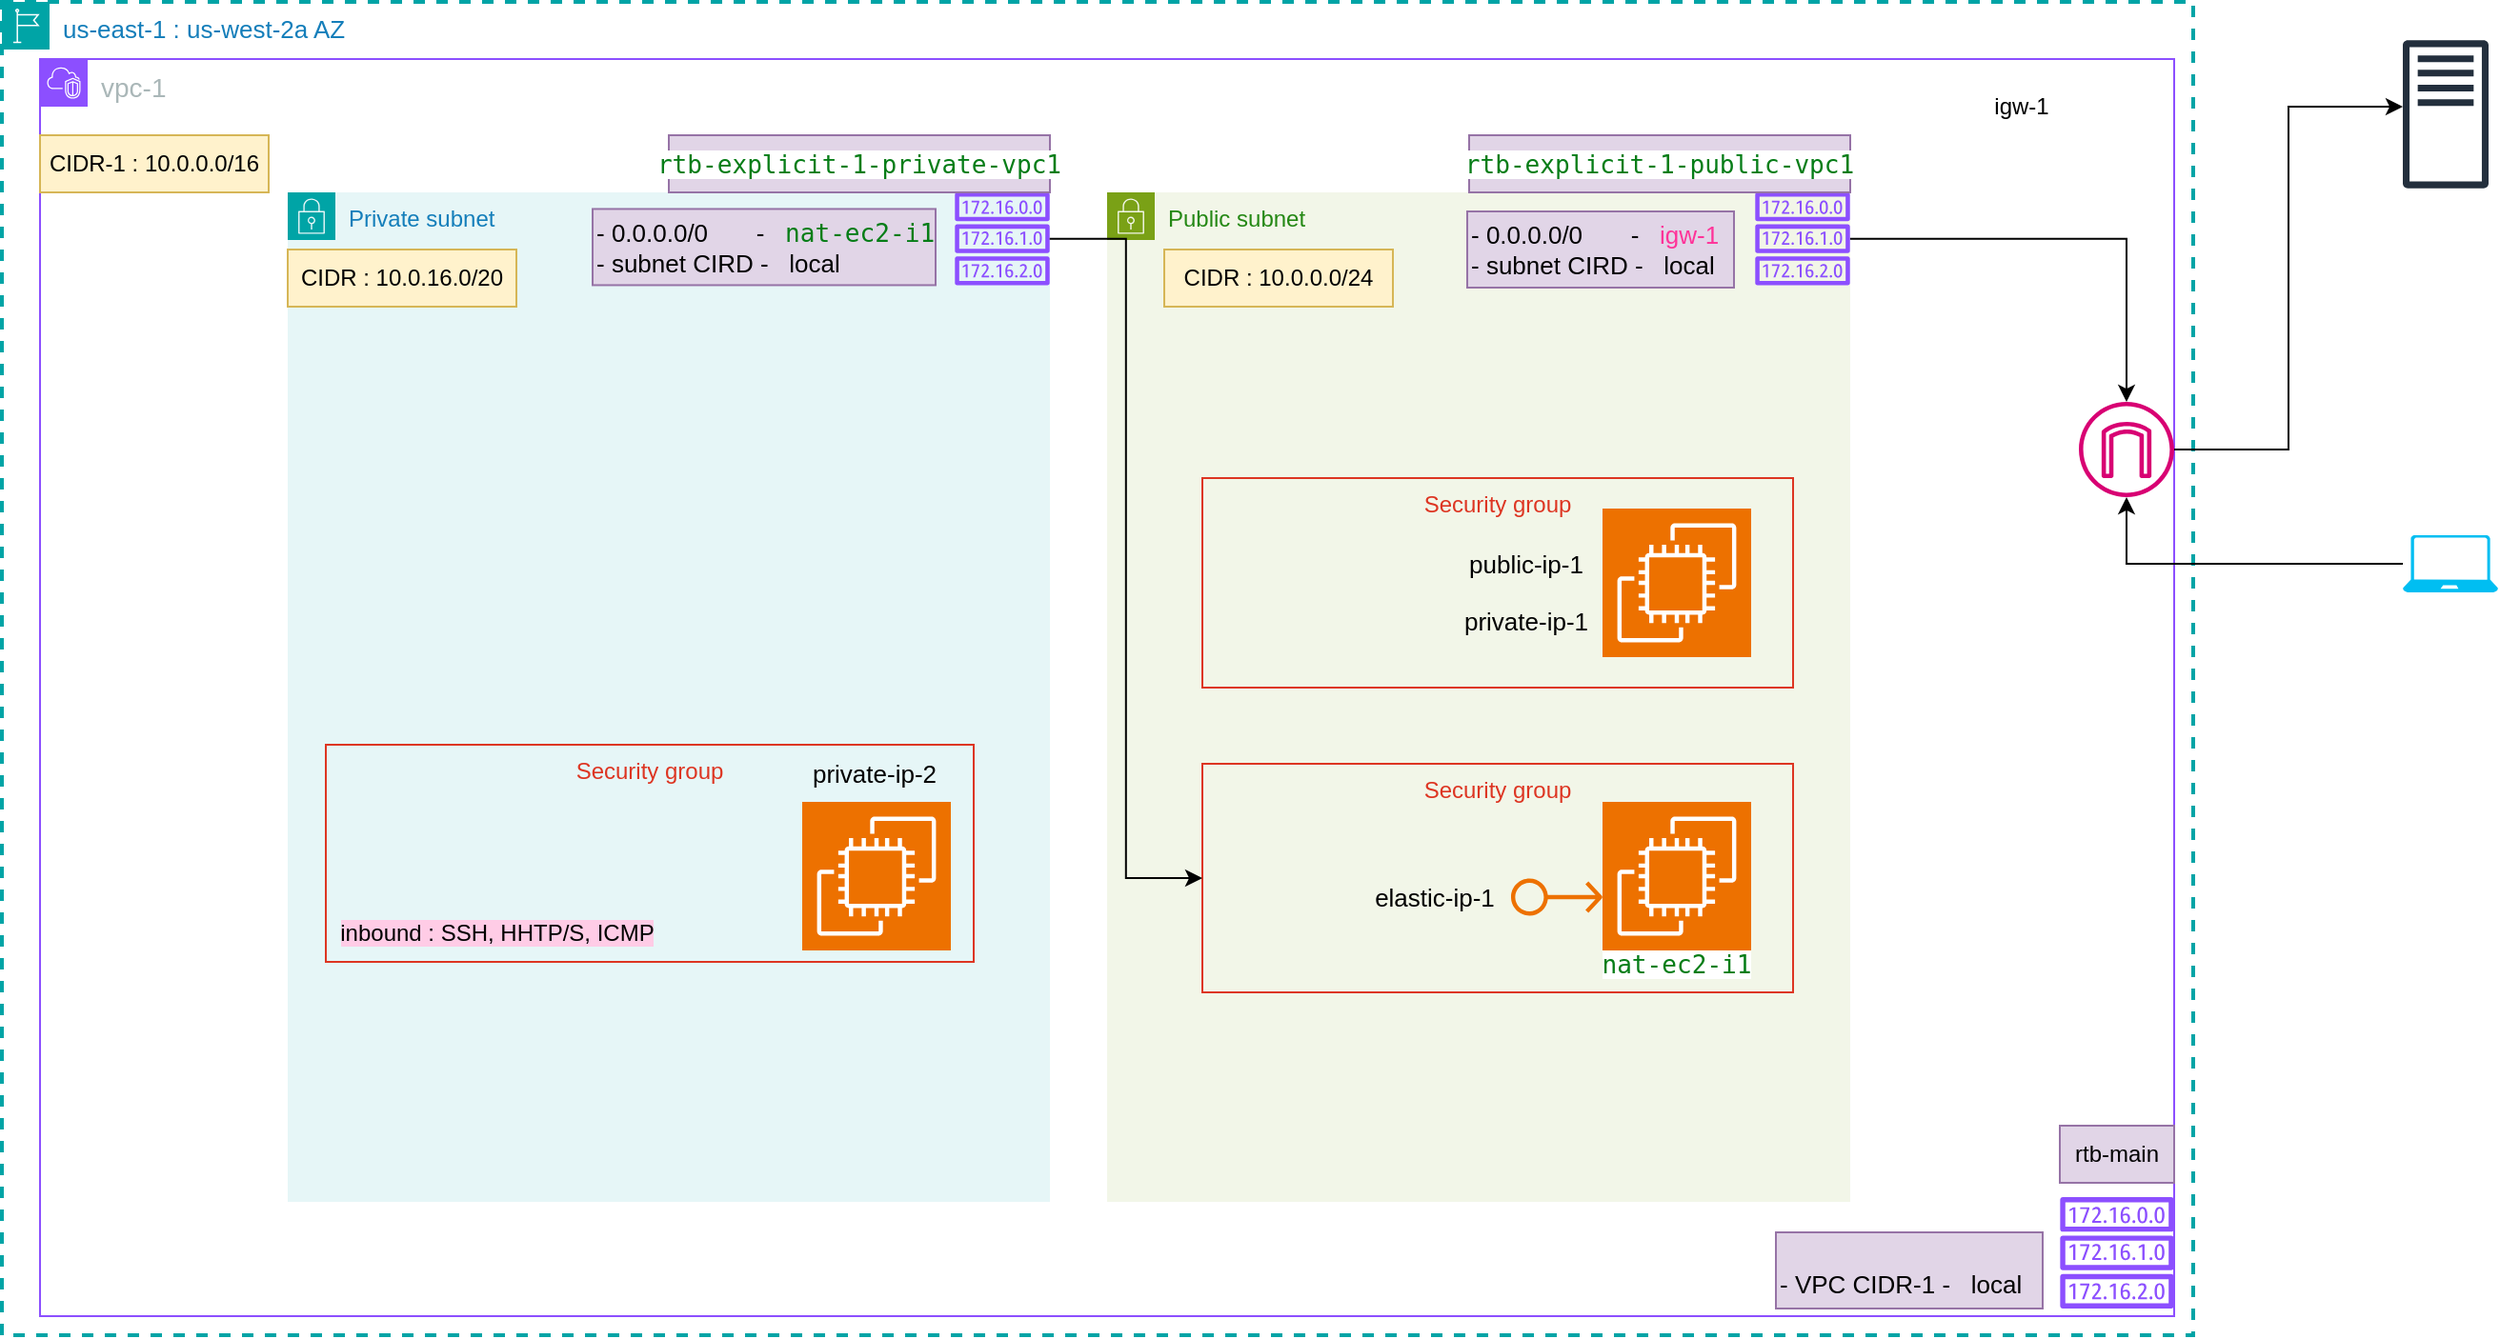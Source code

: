 <mxfile version="24.6.5" type="github">
  <diagram name="Page-1" id="A67y_53Xcb9LvcjBFK2e">
    <mxGraphModel dx="2368" dy="1968" grid="1" gridSize="10" guides="1" tooltips="1" connect="1" arrows="1" fold="1" page="1" pageScale="1" pageWidth="850" pageHeight="1100" math="0" shadow="0">
      <root>
        <mxCell id="0" />
        <mxCell id="1" parent="0" />
        <mxCell id="3wQzCLE45Nl8WPakzI7t-23" value="&lt;font style=&quot;font-size: 14px;&quot;&gt;vpc-1&lt;/font&gt;" style="points=[[0,0],[0.25,0],[0.5,0],[0.75,0],[1,0],[1,0.25],[1,0.5],[1,0.75],[1,1],[0.75,1],[0.5,1],[0.25,1],[0,1],[0,0.75],[0,0.5],[0,0.25]];outlineConnect=0;gradientColor=none;html=1;whiteSpace=wrap;fontSize=12;fontStyle=0;container=1;pointerEvents=0;collapsible=0;recursiveResize=0;shape=mxgraph.aws4.group;grIcon=mxgraph.aws4.group_vpc2;strokeColor=#8C4FFF;fillColor=none;verticalAlign=top;align=left;spacingLeft=30;fontColor=#AAB7B8;dashed=0;" vertex="1" parent="1">
          <mxGeometry x="-120" y="-100" width="1120" height="660" as="geometry" />
        </mxCell>
        <mxCell id="3wQzCLE45Nl8WPakzI7t-1" value="&lt;font style=&quot;font-size: 13px;&quot;&gt;us-east-1 : us-west-2a AZ&lt;/font&gt;" style="points=[[0,0],[0.25,0],[0.5,0],[0.75,0],[1,0],[1,0.25],[1,0.5],[1,0.75],[1,1],[0.75,1],[0.5,1],[0.25,1],[0,1],[0,0.75],[0,0.5],[0,0.25]];outlineConnect=0;gradientColor=none;html=1;whiteSpace=wrap;fontSize=12;fontStyle=0;container=1;pointerEvents=0;collapsible=0;recursiveResize=0;shape=mxgraph.aws4.group;grIcon=mxgraph.aws4.group_region;strokeColor=#00A4A6;fillColor=none;verticalAlign=top;align=left;spacingLeft=30;fontColor=#147EBA;dashed=1;strokeWidth=2;" vertex="1" parent="1">
          <mxGeometry x="-140" y="-130" width="1150" height="700" as="geometry" />
        </mxCell>
        <mxCell id="3wQzCLE45Nl8WPakzI7t-5" value="Private subnet" style="points=[[0,0],[0.25,0],[0.5,0],[0.75,0],[1,0],[1,0.25],[1,0.5],[1,0.75],[1,1],[0.75,1],[0.5,1],[0.25,1],[0,1],[0,0.75],[0,0.5],[0,0.25]];outlineConnect=0;gradientColor=none;html=1;whiteSpace=wrap;fontSize=12;fontStyle=0;container=1;pointerEvents=0;collapsible=0;recursiveResize=0;shape=mxgraph.aws4.group;grIcon=mxgraph.aws4.group_security_group;grStroke=0;strokeColor=#00A4A6;fillColor=#E6F6F7;verticalAlign=top;align=left;spacingLeft=30;fontColor=#147EBA;dashed=0;" vertex="1" parent="3wQzCLE45Nl8WPakzI7t-1">
          <mxGeometry x="150" y="100" width="400" height="530" as="geometry" />
        </mxCell>
        <mxCell id="3wQzCLE45Nl8WPakzI7t-17" value="" style="sketch=0;outlineConnect=0;fontColor=#232F3E;gradientColor=none;fillColor=#8C4FFF;strokeColor=none;dashed=0;verticalLabelPosition=bottom;verticalAlign=top;align=center;html=1;fontSize=12;fontStyle=0;aspect=fixed;pointerEvents=1;shape=mxgraph.aws4.route_table;" vertex="1" parent="3wQzCLE45Nl8WPakzI7t-5">
          <mxGeometry x="350" width="50" height="48.72" as="geometry" />
        </mxCell>
        <mxCell id="3wQzCLE45Nl8WPakzI7t-68" value="CIDR : 10.0.16.0/20" style="text;html=1;align=center;verticalAlign=middle;whiteSpace=wrap;rounded=0;fillColor=#fff2cc;strokeColor=#d6b656;" vertex="1" parent="3wQzCLE45Nl8WPakzI7t-5">
          <mxGeometry y="30" width="120" height="30" as="geometry" />
        </mxCell>
        <mxCell id="3wQzCLE45Nl8WPakzI7t-70" value="&lt;font style=&quot;font-size: 13px;&quot;&gt;- 0.0.0.0/0&amp;nbsp; &amp;nbsp; &amp;nbsp; &amp;nbsp;-&amp;nbsp; &amp;nbsp;&lt;/font&gt;&lt;span style=&quot;color: rgb(6, 125, 23); font-family: &amp;quot;JetBrains Mono&amp;quot;, monospace; font-size: 9.8pt; text-align: center; background-color: initial;&quot;&gt;nat-ec2-i1&lt;/span&gt;&lt;div style=&quot;font-size: 13px;&quot;&gt;&lt;font style=&quot;font-size: 13px;&quot;&gt;- subnet CIRD -&amp;nbsp; &amp;nbsp;local&lt;/font&gt;&lt;/div&gt;" style="text;html=1;align=left;verticalAlign=middle;whiteSpace=wrap;rounded=0;fillColor=#e1d5e7;strokeColor=#9673a6;" vertex="1" parent="3wQzCLE45Nl8WPakzI7t-5">
          <mxGeometry x="160" y="8.72" width="180" height="40" as="geometry" />
        </mxCell>
        <mxCell id="3wQzCLE45Nl8WPakzI7t-6" value="Public subnet" style="points=[[0,0],[0.25,0],[0.5,0],[0.75,0],[1,0],[1,0.25],[1,0.5],[1,0.75],[1,1],[0.75,1],[0.5,1],[0.25,1],[0,1],[0,0.75],[0,0.5],[0,0.25]];outlineConnect=0;gradientColor=none;html=1;whiteSpace=wrap;fontSize=12;fontStyle=0;container=1;pointerEvents=0;collapsible=0;recursiveResize=0;shape=mxgraph.aws4.group;grIcon=mxgraph.aws4.group_security_group;grStroke=0;strokeColor=#7AA116;fillColor=#F2F6E8;verticalAlign=top;align=left;spacingLeft=30;fontColor=#248814;dashed=0;" vertex="1" parent="3wQzCLE45Nl8WPakzI7t-1">
          <mxGeometry x="580" y="100" width="390" height="530" as="geometry" />
        </mxCell>
        <mxCell id="3wQzCLE45Nl8WPakzI7t-14" value="Security group" style="fillColor=none;strokeColor=#DD3522;verticalAlign=top;fontStyle=0;fontColor=#DD3522;whiteSpace=wrap;html=1;" vertex="1" parent="3wQzCLE45Nl8WPakzI7t-6">
          <mxGeometry x="50" y="300" width="310" height="120" as="geometry" />
        </mxCell>
        <mxCell id="3wQzCLE45Nl8WPakzI7t-20" value="" style="sketch=0;points=[[0,0,0],[0.25,0,0],[0.5,0,0],[0.75,0,0],[1,0,0],[0,1,0],[0.25,1,0],[0.5,1,0],[0.75,1,0],[1,1,0],[0,0.25,0],[0,0.5,0],[0,0.75,0],[1,0.25,0],[1,0.5,0],[1,0.75,0]];outlineConnect=0;fontColor=#232F3E;fillColor=#ED7100;strokeColor=#ffffff;dashed=0;verticalLabelPosition=bottom;verticalAlign=top;align=center;html=1;fontSize=12;fontStyle=0;aspect=fixed;shape=mxgraph.aws4.resourceIcon;resIcon=mxgraph.aws4.ec2;" vertex="1" parent="3wQzCLE45Nl8WPakzI7t-6">
          <mxGeometry x="260" y="320" width="78" height="78" as="geometry" />
        </mxCell>
        <mxCell id="3wQzCLE45Nl8WPakzI7t-21" value="" style="sketch=0;outlineConnect=0;fontColor=#232F3E;gradientColor=none;fillColor=#ED7100;strokeColor=none;dashed=0;verticalLabelPosition=bottom;verticalAlign=top;align=center;html=1;fontSize=12;fontStyle=0;aspect=fixed;pointerEvents=1;shape=mxgraph.aws4.elastic_ip_address;" vertex="1" parent="3wQzCLE45Nl8WPakzI7t-6">
          <mxGeometry x="212" y="360" width="48" height="20" as="geometry" />
        </mxCell>
        <mxCell id="3wQzCLE45Nl8WPakzI7t-13" value="Security group" style="fillColor=none;strokeColor=#DD3522;verticalAlign=top;fontStyle=0;fontColor=#DD3522;whiteSpace=wrap;html=1;" vertex="1" parent="3wQzCLE45Nl8WPakzI7t-6">
          <mxGeometry x="50" y="150" width="310" height="110" as="geometry" />
        </mxCell>
        <mxCell id="3wQzCLE45Nl8WPakzI7t-19" value="" style="sketch=0;points=[[0,0,0],[0.25,0,0],[0.5,0,0],[0.75,0,0],[1,0,0],[0,1,0],[0.25,1,0],[0.5,1,0],[0.75,1,0],[1,1,0],[0,0.25,0],[0,0.5,0],[0,0.75,0],[1,0.25,0],[1,0.5,0],[1,0.75,0]];outlineConnect=0;fontColor=#232F3E;fillColor=#ED7100;strokeColor=#ffffff;dashed=0;verticalLabelPosition=bottom;verticalAlign=top;align=center;html=1;fontSize=12;fontStyle=0;aspect=fixed;shape=mxgraph.aws4.resourceIcon;resIcon=mxgraph.aws4.ec2;" vertex="1" parent="3wQzCLE45Nl8WPakzI7t-6">
          <mxGeometry x="260" y="166" width="78" height="78" as="geometry" />
        </mxCell>
        <mxCell id="3wQzCLE45Nl8WPakzI7t-28" value="&lt;div style=&quot;background-color:#ffffff;color:#080808&quot;&gt;&lt;pre style=&quot;font-family:&#39;JetBrains Mono&#39;,monospace;font-size:9.8pt;&quot;&gt;&lt;span style=&quot;color:#067d17;&quot;&gt;nat-ec2-i1&lt;/span&gt;&lt;/pre&gt;&lt;/div&gt;" style="text;html=1;align=center;verticalAlign=middle;whiteSpace=wrap;rounded=0;" vertex="1" parent="3wQzCLE45Nl8WPakzI7t-6">
          <mxGeometry x="269" y="390" width="60" height="30" as="geometry" />
        </mxCell>
        <mxCell id="3wQzCLE45Nl8WPakzI7t-29" value="&lt;font style=&quot;font-size: 13px;&quot;&gt;elastic-ip-1&lt;/font&gt;" style="text;html=1;align=center;verticalAlign=middle;whiteSpace=wrap;rounded=0;" vertex="1" parent="3wQzCLE45Nl8WPakzI7t-6">
          <mxGeometry x="132" y="355" width="80" height="30" as="geometry" />
        </mxCell>
        <mxCell id="3wQzCLE45Nl8WPakzI7t-31" value="&lt;font style=&quot;font-size: 13px;&quot;&gt;public-ip-1&lt;/font&gt;" style="text;html=1;align=center;verticalAlign=middle;whiteSpace=wrap;rounded=0;" vertex="1" parent="3wQzCLE45Nl8WPakzI7t-6">
          <mxGeometry x="180" y="180" width="80" height="30" as="geometry" />
        </mxCell>
        <mxCell id="3wQzCLE45Nl8WPakzI7t-32" value="&lt;font style=&quot;font-size: 13px;&quot;&gt;private-ip-1&lt;/font&gt;" style="text;html=1;align=center;verticalAlign=middle;whiteSpace=wrap;rounded=0;" vertex="1" parent="3wQzCLE45Nl8WPakzI7t-6">
          <mxGeometry x="180" y="210" width="80" height="30" as="geometry" />
        </mxCell>
        <mxCell id="3wQzCLE45Nl8WPakzI7t-69" value="CIDR : 10.0.0.0/24" style="text;html=1;align=center;verticalAlign=middle;whiteSpace=wrap;rounded=0;fillColor=#fff2cc;strokeColor=#d6b656;" vertex="1" parent="3wQzCLE45Nl8WPakzI7t-6">
          <mxGeometry x="30" y="30" width="120" height="30" as="geometry" />
        </mxCell>
        <mxCell id="3wQzCLE45Nl8WPakzI7t-39" value="&lt;font style=&quot;font-size: 13px;&quot;&gt;- 0.0.0.0/0&amp;nbsp; &amp;nbsp; &amp;nbsp; &amp;nbsp;-&amp;nbsp; &amp;nbsp;&lt;font color=&quot;#ff3399&quot;&gt;igw-1&lt;/font&gt;&lt;/font&gt;&lt;div style=&quot;font-size: 13px;&quot;&gt;&lt;font style=&quot;font-size: 13px;&quot;&gt;- subnet CIRD -&amp;nbsp; &amp;nbsp;local&lt;/font&gt;&lt;/div&gt;" style="text;html=1;align=left;verticalAlign=middle;whiteSpace=wrap;rounded=0;fillColor=#e1d5e7;strokeColor=#9673a6;" vertex="1" parent="3wQzCLE45Nl8WPakzI7t-6">
          <mxGeometry x="189" y="10" width="140" height="40" as="geometry" />
        </mxCell>
        <mxCell id="3wQzCLE45Nl8WPakzI7t-24" style="edgeStyle=orthogonalEdgeStyle;rounded=0;orthogonalLoop=1;jettySize=auto;html=1;" edge="1" parent="3wQzCLE45Nl8WPakzI7t-1" source="3wQzCLE45Nl8WPakzI7t-16" target="3wQzCLE45Nl8WPakzI7t-22">
          <mxGeometry relative="1" as="geometry" />
        </mxCell>
        <mxCell id="3wQzCLE45Nl8WPakzI7t-16" value="" style="sketch=0;outlineConnect=0;fontColor=#232F3E;gradientColor=none;fillColor=#8C4FFF;strokeColor=none;dashed=0;verticalLabelPosition=bottom;verticalAlign=top;align=center;html=1;fontSize=12;fontStyle=0;aspect=fixed;pointerEvents=1;shape=mxgraph.aws4.route_table;" vertex="1" parent="3wQzCLE45Nl8WPakzI7t-1">
          <mxGeometry x="920" y="100" width="50" height="48.72" as="geometry" />
        </mxCell>
        <mxCell id="3wQzCLE45Nl8WPakzI7t-10" value="Security group" style="fillColor=none;strokeColor=#DD3522;verticalAlign=top;fontStyle=0;fontColor=#DD3522;whiteSpace=wrap;html=1;" vertex="1" parent="3wQzCLE45Nl8WPakzI7t-1">
          <mxGeometry x="170" y="390" width="340" height="114" as="geometry" />
        </mxCell>
        <mxCell id="3wQzCLE45Nl8WPakzI7t-18" value="" style="sketch=0;points=[[0,0,0],[0.25,0,0],[0.5,0,0],[0.75,0,0],[1,0,0],[0,1,0],[0.25,1,0],[0.5,1,0],[0.75,1,0],[1,1,0],[0,0.25,0],[0,0.5,0],[0,0.75,0],[1,0.25,0],[1,0.5,0],[1,0.75,0]];outlineConnect=0;fontColor=#232F3E;fillColor=#ED7100;strokeColor=#ffffff;dashed=0;verticalLabelPosition=bottom;verticalAlign=top;align=center;html=1;fontSize=12;fontStyle=0;aspect=fixed;shape=mxgraph.aws4.resourceIcon;resIcon=mxgraph.aws4.ec2;" vertex="1" parent="3wQzCLE45Nl8WPakzI7t-1">
          <mxGeometry x="420" y="420" width="78" height="78" as="geometry" />
        </mxCell>
        <mxCell id="3wQzCLE45Nl8WPakzI7t-22" value="" style="sketch=0;outlineConnect=0;fillColor=#d80073;strokeColor=#A50040;dashed=0;verticalLabelPosition=bottom;verticalAlign=top;align=center;html=1;fontSize=12;fontStyle=0;aspect=fixed;pointerEvents=1;shape=mxgraph.aws4.internet_gateway;fontColor=#ffffff;" vertex="1" parent="3wQzCLE45Nl8WPakzI7t-1">
          <mxGeometry x="1090" y="210" width="50" height="50" as="geometry" />
        </mxCell>
        <mxCell id="3wQzCLE45Nl8WPakzI7t-27" style="edgeStyle=orthogonalEdgeStyle;rounded=0;orthogonalLoop=1;jettySize=auto;html=1;entryX=0;entryY=0.5;entryDx=0;entryDy=0;" edge="1" parent="3wQzCLE45Nl8WPakzI7t-1" source="3wQzCLE45Nl8WPakzI7t-17" target="3wQzCLE45Nl8WPakzI7t-14">
          <mxGeometry relative="1" as="geometry" />
        </mxCell>
        <mxCell id="3wQzCLE45Nl8WPakzI7t-33" value="&lt;font style=&quot;font-size: 13px;&quot;&gt;private-ip-2&lt;/font&gt;" style="text;html=1;align=center;verticalAlign=middle;whiteSpace=wrap;rounded=0;" vertex="1" parent="3wQzCLE45Nl8WPakzI7t-1">
          <mxGeometry x="418" y="390" width="80" height="30" as="geometry" />
        </mxCell>
        <mxCell id="3wQzCLE45Nl8WPakzI7t-34" value="" style="sketch=0;outlineConnect=0;fontColor=#232F3E;gradientColor=none;fillColor=#8C4FFF;strokeColor=none;dashed=0;verticalLabelPosition=bottom;verticalAlign=top;align=center;html=1;fontSize=12;fontStyle=0;aspect=fixed;pointerEvents=1;shape=mxgraph.aws4.route_table;" vertex="1" parent="3wQzCLE45Nl8WPakzI7t-1">
          <mxGeometry x="1080" y="627.54" width="60" height="58.46" as="geometry" />
        </mxCell>
        <mxCell id="3wQzCLE45Nl8WPakzI7t-35" value="rtb-main" style="text;html=1;align=center;verticalAlign=middle;whiteSpace=wrap;rounded=0;fillColor=#e1d5e7;strokeColor=#9673a6;" vertex="1" parent="3wQzCLE45Nl8WPakzI7t-1">
          <mxGeometry x="1080" y="590" width="60" height="30" as="geometry" />
        </mxCell>
        <mxCell id="3wQzCLE45Nl8WPakzI7t-38" value="igw-1" style="text;html=1;align=center;verticalAlign=middle;whiteSpace=wrap;rounded=0;" vertex="1" parent="3wQzCLE45Nl8WPakzI7t-1">
          <mxGeometry x="1030" y="40" width="60" height="30" as="geometry" />
        </mxCell>
        <mxCell id="3wQzCLE45Nl8WPakzI7t-30" value="&lt;span style=&quot;background-color: rgb(255, 204, 230);&quot;&gt;inbound : SSH, HHTP/S, ICMP&lt;/span&gt;" style="text;html=1;align=center;verticalAlign=middle;whiteSpace=wrap;rounded=0;" vertex="1" parent="3wQzCLE45Nl8WPakzI7t-1">
          <mxGeometry x="170" y="474" width="180" height="30" as="geometry" />
        </mxCell>
        <mxCell id="3wQzCLE45Nl8WPakzI7t-40" value="CIDR-1 : 10.0.0.0/16" style="text;html=1;align=center;verticalAlign=middle;whiteSpace=wrap;rounded=0;fillColor=#fff2cc;strokeColor=#d6b656;" vertex="1" parent="3wQzCLE45Nl8WPakzI7t-1">
          <mxGeometry x="20" y="70" width="120" height="30" as="geometry" />
        </mxCell>
        <mxCell id="3wQzCLE45Nl8WPakzI7t-36" value="&lt;div style=&quot;background-color:#ffffff;color:#080808&quot;&gt;&lt;pre style=&quot;font-family:&#39;JetBrains Mono&#39;,monospace;font-size:9.8pt;&quot;&gt;&lt;span style=&quot;color:#067d17;&quot;&gt;rtb-explicit-1-private-vpc1&lt;/span&gt;&lt;/pre&gt;&lt;/div&gt;" style="text;html=1;align=center;verticalAlign=middle;whiteSpace=wrap;rounded=0;fillColor=#e1d5e7;strokeColor=#9673a6;" vertex="1" parent="3wQzCLE45Nl8WPakzI7t-1">
          <mxGeometry x="350" y="70" width="200" height="30" as="geometry" />
        </mxCell>
        <mxCell id="3wQzCLE45Nl8WPakzI7t-37" value="&lt;div style=&quot;background-color:#ffffff;color:#080808&quot;&gt;&lt;pre style=&quot;font-family:&#39;JetBrains Mono&#39;,monospace;font-size:9.8pt;&quot;&gt;&lt;span style=&quot;color:#067d17;&quot;&gt;rtb-explicit-1-public-vpc1&lt;/span&gt;&lt;/pre&gt;&lt;/div&gt;" style="text;html=1;align=center;verticalAlign=middle;whiteSpace=wrap;rounded=0;fillColor=#e1d5e7;strokeColor=#9673a6;" vertex="1" parent="3wQzCLE45Nl8WPakzI7t-1">
          <mxGeometry x="770" y="70" width="200" height="30" as="geometry" />
        </mxCell>
        <mxCell id="3wQzCLE45Nl8WPakzI7t-71" value="&lt;br&gt;&lt;div style=&quot;font-size: 13px;&quot;&gt;&lt;font style=&quot;font-size: 13px;&quot;&gt;- VPC CIDR-1 -&amp;nbsp; &amp;nbsp;local&lt;/font&gt;&lt;/div&gt;" style="text;html=1;align=left;verticalAlign=middle;whiteSpace=wrap;rounded=0;fillColor=#e1d5e7;strokeColor=#9673a6;" vertex="1" parent="3wQzCLE45Nl8WPakzI7t-1">
          <mxGeometry x="931" y="646" width="140" height="40" as="geometry" />
        </mxCell>
        <mxCell id="3wQzCLE45Nl8WPakzI7t-25" value="" style="sketch=0;outlineConnect=0;fontColor=#232F3E;gradientColor=none;fillColor=#232F3D;strokeColor=none;dashed=0;verticalLabelPosition=bottom;verticalAlign=top;align=center;html=1;fontSize=12;fontStyle=0;aspect=fixed;pointerEvents=1;shape=mxgraph.aws4.traditional_server;" vertex="1" parent="1">
          <mxGeometry x="1120" y="-110" width="45" height="78" as="geometry" />
        </mxCell>
        <mxCell id="3wQzCLE45Nl8WPakzI7t-26" style="edgeStyle=orthogonalEdgeStyle;rounded=0;orthogonalLoop=1;jettySize=auto;html=1;entryX=0;entryY=0.449;entryDx=0;entryDy=0;entryPerimeter=0;" edge="1" parent="1" source="3wQzCLE45Nl8WPakzI7t-22" target="3wQzCLE45Nl8WPakzI7t-25">
          <mxGeometry relative="1" as="geometry" />
        </mxCell>
        <mxCell id="3wQzCLE45Nl8WPakzI7t-73" style="edgeStyle=orthogonalEdgeStyle;rounded=0;orthogonalLoop=1;jettySize=auto;html=1;" edge="1" parent="1" source="3wQzCLE45Nl8WPakzI7t-72" target="3wQzCLE45Nl8WPakzI7t-22">
          <mxGeometry relative="1" as="geometry" />
        </mxCell>
        <mxCell id="3wQzCLE45Nl8WPakzI7t-72" value="" style="verticalLabelPosition=bottom;html=1;verticalAlign=top;align=center;strokeColor=none;fillColor=#00BEF2;shape=mxgraph.azure.laptop;pointerEvents=1;" vertex="1" parent="1">
          <mxGeometry x="1120" y="150" width="50" height="30" as="geometry" />
        </mxCell>
      </root>
    </mxGraphModel>
  </diagram>
</mxfile>

